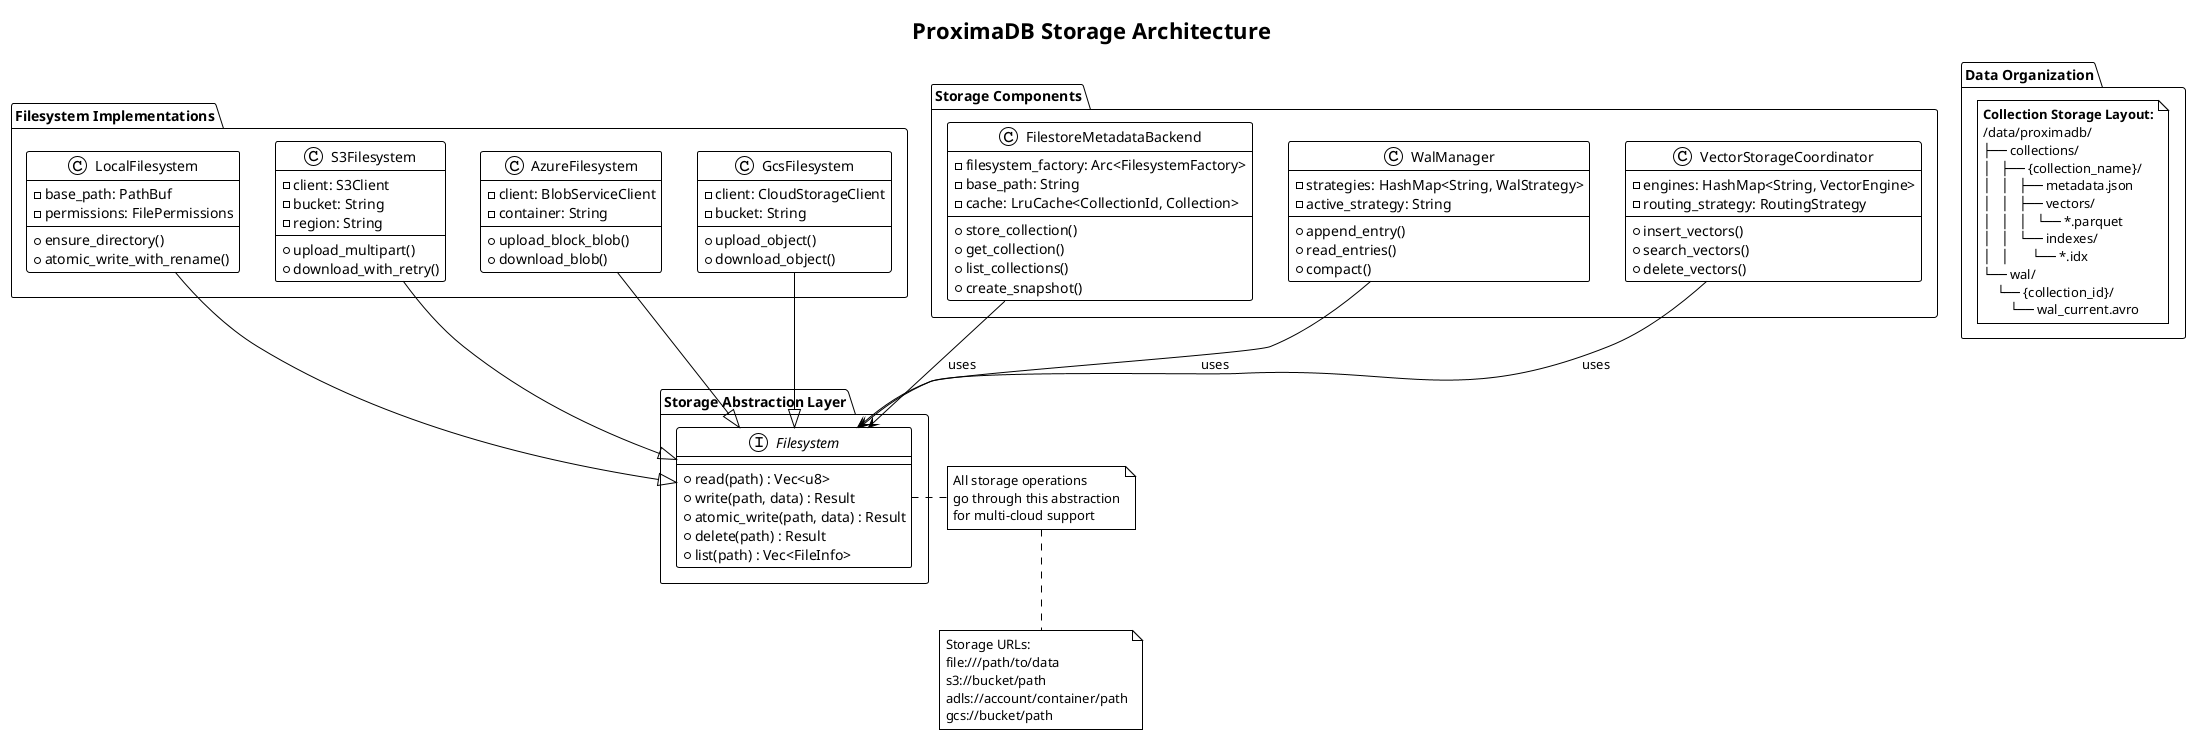 @startuml Storage Architecture
!theme plain
title ProximaDB Storage Architecture

package "Storage Abstraction Layer" {
  interface "Filesystem" {
    +read(path) : Vec<u8>
    +write(path, data) : Result
    +atomic_write(path, data) : Result
    +delete(path) : Result
    +list(path) : Vec<FileInfo>
  }
}

package "Filesystem Implementations" {
  class "LocalFilesystem" {
    -base_path: PathBuf
    -permissions: FilePermissions
    +ensure_directory()
    +atomic_write_with_rename()
  }
  
  class "S3Filesystem" {
    -client: S3Client
    -bucket: String
    -region: String
    +upload_multipart()
    +download_with_retry()
  }
  
  class "AzureFilesystem" {
    -client: BlobServiceClient
    -container: String
    +upload_block_blob()
    +download_blob()
  }
  
  class "GcsFilesystem" {
    -client: CloudStorageClient
    -bucket: String
    +upload_object()
    +download_object()
  }
}

package "Storage Components" {
  class "FilestoreMetadataBackend" {
    -filesystem_factory: Arc<FilesystemFactory>
    -base_path: String
    -cache: LruCache<CollectionId, Collection>
    +store_collection()
    +get_collection()
    +list_collections()
    +create_snapshot()
  }
  
  class "WalManager" {
    -strategies: HashMap<String, WalStrategy>
    -active_strategy: String
    +append_entry()
    +read_entries()
    +compact()
  }
  
  class "VectorStorageCoordinator" {
    -engines: HashMap<String, VectorEngine>
    -routing_strategy: RoutingStrategy
    +insert_vectors()
    +search_vectors()
    +delete_vectors()
  }
}

package "Data Organization" {
  note as N1
    <b>Collection Storage Layout:</b>
    /data/proximadb/
    ├── collections/
    │   ├── {collection_name}/
    │   │   ├── metadata.json
    │   │   ├── vectors/
    │   │   │   └── *.parquet
    │   │   └── indexes/
    │   │       └── *.idx
    └── wal/
        └── {collection_id}/
            └── wal_current.avro
  end note
}

' Inheritance
LocalFilesystem --|> Filesystem
S3Filesystem --|> Filesystem
AzureFilesystem --|> Filesystem
GcsFilesystem --|> Filesystem

' Usage
FilestoreMetadataBackend --> Filesystem : uses
WalManager --> Filesystem : uses
VectorStorageCoordinator --> Filesystem : uses

note right of Filesystem : All storage operations\ngo through this abstraction\nfor multi-cloud support

note bottom : Storage URLs:\nfile:///path/to/data\ns3://bucket/path\nadls://account/container/path\ngcs://bucket/path

@enduml